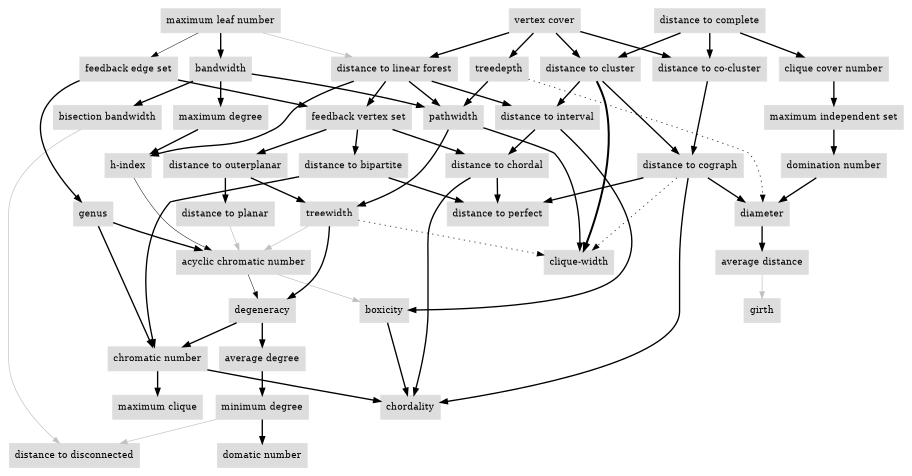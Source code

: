 digraph drawing_DYGiYb_0 {
	node [color=lightblue2 style=filled]
	margin=0.04 size="6,6"
	"n_yk7XP0" [label="distance to linear forest" URL="/parameters/html/yk7XP0" color="#dddddd" shape=box]
	"n_GPmOeT" [label="minimum degree" URL="/parameters/html/GPmOeT" color="#dddddd" shape=box]
	"n_QGZuUW" [label="acyclic chromatic number" URL="/parameters/html/QGZuUW" color="#dddddd" shape=box]
	"n_BN92vX" [label="maximum leaf number" URL="/parameters/html/BN92vX" color="#dddddd" shape=box]
	"n_aXw3Co" [label="distance to cluster" URL="/parameters/html/aXw3Co" color="#dddddd" shape=box]
	"n_wg5HuV" [label="clique-width" URL="/parameters/html/wg5HuV" color="#dddddd" shape=box]
	"n_wUdmUb" [label="bisection bandwidth" URL="/parameters/html/wUdmUb" color="#dddddd" shape=box]
	"n_BCwUeT" [label="girth" URL="/parameters/html/BCwUeT" color="#dddddd" shape=box]
	"n_5Q7fuR" [label="treewidth" URL="/parameters/html/5Q7fuR" color="#dddddd" shape=box]
	"n_UyQ5yM" [label="maximum degree" URL="/parameters/html/UyQ5yM" color="#dddddd" shape=box]
	"n_VomShB" [label="clique cover number" URL="/parameters/html/VomShB" color="#dddddd" shape=box]
	"n_AVc2K6" [label="distance to interval" URL="/parameters/html/AVc2K6" color="#dddddd" shape=box]
	"n_1yW82F" [label="distance to bipartite" URL="/parameters/html/1yW82F" color="#dddddd" shape=box]
	"n_VowkuW" [label="degeneracy" URL="/parameters/html/VowkuW" color="#dddddd" shape=box]
	"n_a7MpiT" [label="boxicity" URL="/parameters/html/a7MpiT" color="#dddddd" shape=box]
	"n_Gq0onN" [label="domination number" URL="/parameters/html/Gq0onN" color="#dddddd" shape=box]
	"n_w7MmyW" [label="chromatic number" URL="/parameters/html/w7MmyW" color="#dddddd" shape=box]
	"n_fTqo40" [label="chordality" URL="/parameters/html/fTqo40" color="#dddddd" shape=box]
	"n_gbaHdw" [label="genus" URL="/parameters/html/gbaHdw" color="#dddddd" shape=box]
	"n_p4bTjp" [label="diameter" URL="/parameters/html/p4bTjp" color="#dddddd" shape=box]
	"n_MLJMRH" [label="distance to planar" URL="/parameters/html/MLJMRH" color="#dddddd" shape=box]
	"n_kJZKgd" [label="distance to perfect" URL="/parameters/html/kJZKgd" color="#dddddd" shape=box]
	"n_GNOiyB" [label="feedback vertex set" URL="/parameters/html/GNOiyB" color="#dddddd" shape=box]
	"n_KRV6tI" [label="domatic number" URL="/parameters/html/KRV6tI" color="#dddddd" shape=box]
	"n_uDXX2i" [label="distance to cograph" URL="/parameters/html/uDXX2i" color="#dddddd" shape=box]
	"n_KEP2qM" [label="treedepth" URL="/parameters/html/KEP2qM" color="#dddddd" shape=box]
	"n_VHClqR" [label="pathwidth" URL="/parameters/html/VHClqR" color="#dddddd" shape=box]
	"n_2LDMQ6" [label="distance to complete" URL="/parameters/html/2LDMQ6" color="#dddddd" shape=box]
	"n_HTk9PZ" [label="feedback edge set" URL="/parameters/html/HTk9PZ" color="#dddddd" shape=box]
	"n_OdZQna" [label="distance to chordal" URL="/parameters/html/OdZQna" color="#dddddd" shape=box]
	"n_lPHVWU" [label="distance to outerplanar" URL="/parameters/html/lPHVWU" color="#dddddd" shape=box]
	"n_4lp9Yj" [label="vertex cover" URL="/parameters/html/4lp9Yj" color="#dddddd" shape=box]
	"n_z0y4TW" [label="average degree" URL="/parameters/html/z0y4TW" color="#dddddd" shape=box]
	"n_zH8PpT" [label="average distance" URL="/parameters/html/zH8PpT" color="#dddddd" shape=box]
	"n_hbfWwE" [label="distance to co-cluster" URL="/parameters/html/hbfWwE" color="#dddddd" shape=box]
	"n_GNTwUS" [label="h-index" URL="/parameters/html/GNTwUS" color="#dddddd" shape=box]
	"n_aP5a38" [label="bandwidth" URL="/parameters/html/aP5a38" color="#dddddd" shape=box]
	"n_ZL7BOP" [label="distance to disconnected" URL="/parameters/html/ZL7BOP" color="#dddddd" shape=box]
	"n_q7zHeT" [label="maximum clique" URL="/parameters/html/q7zHeT" color="#dddddd" shape=box]
	"n_mHtXUU" [label="maximum independent set" URL="/parameters/html/mHtXUU" color="#dddddd" shape=box]
	"n_w7MmyW" -> "n_q7zHeT" [label="" decorate=true lblstyle="above, sloped" weight="100" penwidth="2.0"]
	"n_GNTwUS" -> "n_QGZuUW" [label="" decorate=true lblstyle="above, sloped" weight="20" penwidth="0.7"]
	"n_4lp9Yj" -> "n_hbfWwE" [label="" decorate=true lblstyle="above, sloped" weight="100" penwidth="2.0"]
	"n_wUdmUb" -> "n_ZL7BOP" [label="" decorate=true lblstyle="above, sloped" color="gray" weight="1"]
	"n_OdZQna" -> "n_kJZKgd" [label="" decorate=true lblstyle="above, sloped" weight="100" penwidth="2.0"]
	"n_AVc2K6" -> "n_OdZQna" [label="" decorate=true lblstyle="above, sloped" weight="100" penwidth="2.0"]
	"n_2LDMQ6" -> "n_aXw3Co" [label="" decorate=true lblstyle="above, sloped" weight="100" penwidth="2.0"]
	"n_gbaHdw" -> "n_QGZuUW" [label="" decorate=true lblstyle="above, sloped" weight="100" penwidth="2.0"]
	"n_Gq0onN" -> "n_p4bTjp" [label="" decorate=true lblstyle="above, sloped" weight="100" penwidth="2.0"]
	"n_5Q7fuR" -> "n_VowkuW" [label="" decorate=true lblstyle="above, sloped" weight="100" penwidth="2.0"]
	"n_KEP2qM" -> "n_p4bTjp" [label="" decorate=true lblstyle="above, sloped" style="dotted" weight="1" penwidth="1.0"]
	"n_HTk9PZ" -> "n_gbaHdw" [label="" decorate=true lblstyle="above, sloped" weight="100" penwidth="2.0"]
	"n_gbaHdw" -> "n_w7MmyW" [label="" decorate=true lblstyle="above, sloped" weight="100" penwidth="2.0"]
	"n_yk7XP0" -> "n_GNOiyB" [label="" decorate=true lblstyle="above, sloped" weight="100" penwidth="2.0"]
	"n_QGZuUW" -> "n_VowkuW" [label="" decorate=true lblstyle="above, sloped" weight="20" penwidth="0.7"]
	"n_KEP2qM" -> "n_VHClqR" [label="" decorate=true lblstyle="above, sloped" weight="100" penwidth="2.0"]
	"n_GPmOeT" -> "n_KRV6tI" [label="" decorate=true lblstyle="above, sloped" weight="100" penwidth="2.0"]
	"n_aP5a38" -> "n_wUdmUb" [label="" decorate=true lblstyle="above, sloped" weight="100" penwidth="2.0"]
	"n_yk7XP0" -> "n_AVc2K6" [label="" decorate=true lblstyle="above, sloped" weight="100" penwidth="2.0"]
	"n_GNOiyB" -> "n_lPHVWU" [label="" decorate=true lblstyle="above, sloped" weight="100" penwidth="2.0"]
	"n_5Q7fuR" -> "n_QGZuUW" [label="" decorate=true lblstyle="above, sloped" color="gray" weight="1"]
	"n_aP5a38" -> "n_VHClqR" [label="" decorate=true lblstyle="above, sloped" weight="100" penwidth="2.0"]
	"n_uDXX2i" -> "n_kJZKgd" [label="" decorate=true lblstyle="above, sloped" weight="100" penwidth="2.0"]
	"n_w7MmyW" -> "n_fTqo40" [label="" decorate=true lblstyle="above, sloped" weight="100" penwidth="2.0"]
	"n_VowkuW" -> "n_w7MmyW" [label="" decorate=true lblstyle="above, sloped" weight="100" penwidth="2.0"]
	"n_BN92vX" -> "n_HTk9PZ" [label="" decorate=true lblstyle="above, sloped" weight="20" penwidth="0.7"]
	"n_GNOiyB" -> "n_OdZQna" [label="" decorate=true lblstyle="above, sloped" weight="100" penwidth="2.0"]
	"n_hbfWwE" -> "n_uDXX2i" [label="" decorate=true lblstyle="above, sloped" weight="100" penwidth="2.0"]
	"n_GPmOeT" -> "n_ZL7BOP" [label="" decorate=true lblstyle="above, sloped" color="gray" weight="1"]
	"n_BN92vX" -> "n_aP5a38" [label="" decorate=true lblstyle="above, sloped" weight="100" penwidth="2.0"]
	"n_lPHVWU" -> "n_MLJMRH" [label="" decorate=true lblstyle="above, sloped" weight="100" penwidth="2.0"]
	"n_uDXX2i" -> "n_wg5HuV" [label="" decorate=true lblstyle="above, sloped" style="dotted" weight="1" penwidth="1.0"]
	"n_VowkuW" -> "n_z0y4TW" [label="" decorate=true lblstyle="above, sloped" weight="100" penwidth="2.0"]
	"n_yk7XP0" -> "n_GNTwUS" [label="" decorate=true lblstyle="above, sloped" weight="100" penwidth="2.0"]
	"n_1yW82F" -> "n_w7MmyW" [label="" decorate=true lblstyle="above, sloped" weight="100" penwidth="2.0"]
	"n_VHClqR" -> "n_5Q7fuR" [label="" decorate=true lblstyle="above, sloped" weight="100" penwidth="2.0"]
	"n_a7MpiT" -> "n_fTqo40" [label="" decorate=true lblstyle="above, sloped" weight="100" penwidth="2.0"]
	"n_mHtXUU" -> "n_Gq0onN" [label="" decorate=true lblstyle="above, sloped" weight="100" penwidth="2.0"]
	"n_aP5a38" -> "n_UyQ5yM" [label="" decorate=true lblstyle="above, sloped" weight="100" penwidth="2.0"]
	"n_lPHVWU" -> "n_5Q7fuR" [label="" decorate=true lblstyle="above, sloped" weight="100" penwidth="2.0"]
	"n_aXw3Co" -> "n_AVc2K6" [label="" decorate=true lblstyle="above, sloped" weight="100" penwidth="2.0"]
	"n_z0y4TW" -> "n_GPmOeT" [label="" decorate=true lblstyle="above, sloped" weight="100" penwidth="2.0"]
	"n_UyQ5yM" -> "n_GNTwUS" [label="" decorate=true lblstyle="above, sloped" weight="100" penwidth="2.0"]
	"n_zH8PpT" -> "n_BCwUeT" [label="" decorate=true lblstyle="above, sloped" color="gray" weight="1"]
	"n_AVc2K6" -> "n_a7MpiT" [label="" decorate=true lblstyle="above, sloped" weight="100" penwidth="2.0"]
	"n_yk7XP0" -> "n_VHClqR" [label="" decorate=true lblstyle="above, sloped" weight="100" penwidth="2.0"]
	"n_4lp9Yj" -> "n_KEP2qM" [label="" decorate=true lblstyle="above, sloped" weight="100" penwidth="2.0"]
	"n_HTk9PZ" -> "n_GNOiyB" [label="" decorate=true lblstyle="above, sloped" weight="100" penwidth="2.0"]
	"n_VHClqR" -> "n_wg5HuV" [label="" decorate=true lblstyle="above, sloped" weight="100" penwidth="2.0"]
	"n_2LDMQ6" -> "n_VomShB" [label="" decorate=true lblstyle="above, sloped" weight="100" penwidth="2.0"]
	"n_p4bTjp" -> "n_zH8PpT" [label="" decorate=true lblstyle="above, sloped" weight="100" penwidth="2.0"]
	"n_VomShB" -> "n_mHtXUU" [label="" decorate=true lblstyle="above, sloped" weight="100" penwidth="2.0"]
	"n_aXw3Co" -> "n_uDXX2i" [label="" decorate=true lblstyle="above, sloped" weight="100" penwidth="2.0"]
	"n_4lp9Yj" -> "n_aXw3Co" [label="" decorate=true lblstyle="above, sloped" weight="100" penwidth="2.0"]
	"n_uDXX2i" -> "n_p4bTjp" [label="" decorate=true lblstyle="above, sloped" weight="100" penwidth="2.0"]
	"n_BN92vX" -> "n_yk7XP0" [label="" decorate=true lblstyle="above, sloped" color="gray" weight="1"]
	"n_QGZuUW" -> "n_a7MpiT" [label="" decorate=true lblstyle="above, sloped" color="gray" weight="1"]
	"n_MLJMRH" -> "n_QGZuUW" [label="" decorate=true lblstyle="above, sloped" color="gray" weight="1"]
	"n_GNOiyB" -> "n_1yW82F" [label="" decorate=true lblstyle="above, sloped" weight="100" penwidth="2.0"]
	"n_5Q7fuR" -> "n_wg5HuV" [label="" decorate=true lblstyle="above, sloped" style="dotted" weight="1" penwidth="1.0"]
	"n_2LDMQ6" -> "n_hbfWwE" [label="" decorate=true lblstyle="above, sloped" weight="100" penwidth="2.0"]
	"n_1yW82F" -> "n_kJZKgd" [label="" decorate=true lblstyle="above, sloped" weight="100" penwidth="2.0"]
	"n_uDXX2i" -> "n_fTqo40" [label="" decorate=true lblstyle="above, sloped" weight="100" penwidth="2.0"]
	"n_OdZQna" -> "n_fTqo40" [label="" decorate=true lblstyle="above, sloped" weight="100" penwidth="2.0"]
	"n_4lp9Yj" -> "n_yk7XP0" [label="" decorate=true lblstyle="above, sloped" weight="100" penwidth="2.0"]
	"n_aXw3Co" -> "n_wg5HuV" [label="" decorate=true lblstyle="above, sloped" weight="100" penwidth="3.0"]
}
